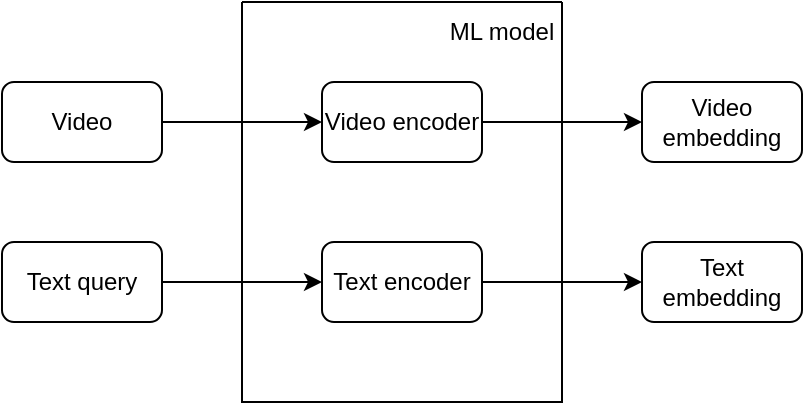 <mxfile version="28.2.0">
  <diagram name="Page-1" id="DKarmOcI-OD9hi8qAxZ0">
    <mxGraphModel dx="976" dy="565" grid="1" gridSize="10" guides="1" tooltips="1" connect="1" arrows="1" fold="1" page="1" pageScale="1" pageWidth="850" pageHeight="1100" math="0" shadow="0">
      <root>
        <mxCell id="0" />
        <mxCell id="1" parent="0" />
        <mxCell id="qiO_hPwuFdxvZxoSVy8A-5" style="edgeStyle=orthogonalEdgeStyle;rounded=0;orthogonalLoop=1;jettySize=auto;html=1;exitX=1;exitY=0.5;exitDx=0;exitDy=0;" parent="1" source="QY3fSjqpYz8GA3IVz9RK-1" target="qiO_hPwuFdxvZxoSVy8A-3" edge="1">
          <mxGeometry relative="1" as="geometry" />
        </mxCell>
        <mxCell id="QY3fSjqpYz8GA3IVz9RK-1" value="Video" style="rounded=1;whiteSpace=wrap;html=1;" parent="1" vertex="1">
          <mxGeometry x="80" y="120" width="80" height="40" as="geometry" />
        </mxCell>
        <mxCell id="qiO_hPwuFdxvZxoSVy8A-6" style="edgeStyle=orthogonalEdgeStyle;rounded=0;orthogonalLoop=1;jettySize=auto;html=1;exitX=1;exitY=0.5;exitDx=0;exitDy=0;entryX=0;entryY=0.5;entryDx=0;entryDy=0;" parent="1" source="qiO_hPwuFdxvZxoSVy8A-1" target="qiO_hPwuFdxvZxoSVy8A-4" edge="1">
          <mxGeometry relative="1" as="geometry" />
        </mxCell>
        <mxCell id="qiO_hPwuFdxvZxoSVy8A-1" value="Text query" style="rounded=1;whiteSpace=wrap;html=1;" parent="1" vertex="1">
          <mxGeometry x="80" y="200" width="80" height="40" as="geometry" />
        </mxCell>
        <mxCell id="qiO_hPwuFdxvZxoSVy8A-2" value="" style="swimlane;startSize=0;" parent="1" vertex="1">
          <mxGeometry x="200" y="80" width="160" height="200" as="geometry" />
        </mxCell>
        <mxCell id="qiO_hPwuFdxvZxoSVy8A-3" value="Video encoder" style="rounded=1;whiteSpace=wrap;html=1;" parent="qiO_hPwuFdxvZxoSVy8A-2" vertex="1">
          <mxGeometry x="40" y="40" width="80" height="40" as="geometry" />
        </mxCell>
        <mxCell id="qiO_hPwuFdxvZxoSVy8A-4" value="Text encoder" style="rounded=1;whiteSpace=wrap;html=1;" parent="qiO_hPwuFdxvZxoSVy8A-2" vertex="1">
          <mxGeometry x="40" y="120" width="80" height="40" as="geometry" />
        </mxCell>
        <mxCell id="qiO_hPwuFdxvZxoSVy8A-7" value="ML model" style="text;html=1;strokeColor=none;fillColor=none;align=center;verticalAlign=middle;whiteSpace=wrap;rounded=0;" parent="qiO_hPwuFdxvZxoSVy8A-2" vertex="1">
          <mxGeometry x="100" width="60" height="30" as="geometry" />
        </mxCell>
        <mxCell id="qiO_hPwuFdxvZxoSVy8A-8" value="Video embedding" style="rounded=1;whiteSpace=wrap;html=1;" parent="1" vertex="1">
          <mxGeometry x="400" y="120" width="80" height="40" as="geometry" />
        </mxCell>
        <mxCell id="qiO_hPwuFdxvZxoSVy8A-9" value="Text embedding" style="rounded=1;whiteSpace=wrap;html=1;" parent="1" vertex="1">
          <mxGeometry x="400" y="200" width="80" height="40" as="geometry" />
        </mxCell>
        <mxCell id="qiO_hPwuFdxvZxoSVy8A-10" style="edgeStyle=orthogonalEdgeStyle;rounded=0;orthogonalLoop=1;jettySize=auto;html=1;exitX=1;exitY=0.5;exitDx=0;exitDy=0;" parent="1" source="qiO_hPwuFdxvZxoSVy8A-3" target="qiO_hPwuFdxvZxoSVy8A-8" edge="1">
          <mxGeometry relative="1" as="geometry" />
        </mxCell>
        <mxCell id="qiO_hPwuFdxvZxoSVy8A-11" style="edgeStyle=orthogonalEdgeStyle;rounded=0;orthogonalLoop=1;jettySize=auto;html=1;exitX=1;exitY=0.5;exitDx=0;exitDy=0;entryX=0;entryY=0.5;entryDx=0;entryDy=0;" parent="1" source="qiO_hPwuFdxvZxoSVy8A-4" target="qiO_hPwuFdxvZxoSVy8A-9" edge="1">
          <mxGeometry relative="1" as="geometry" />
        </mxCell>
      </root>
    </mxGraphModel>
  </diagram>
</mxfile>
